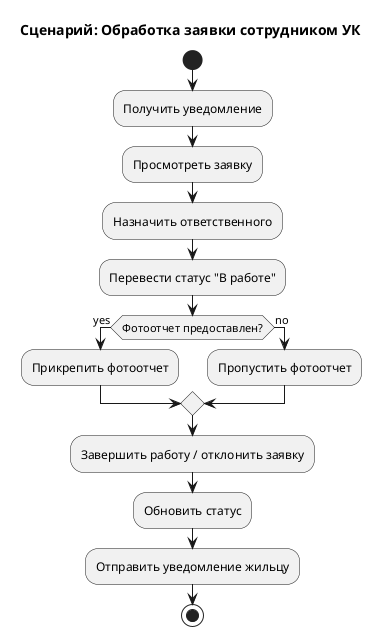 @startuml
title Сценарий: Обработка заявки сотрудником УК

|Обработка заявки сотрудником УК|
start
:Получить уведомление;
:Просмотреть заявку;
:Назначить ответственного;
:Перевести статус "В работе";

if (Фотоотчет предоставлен?) then (yes)
  :Прикрепить фотоотчет;
else (no)
  :Пропустить фотоотчет;
endif

:Завершить работу / отклонить заявку;
:Обновить статус;
:Отправить уведомление жильцу;
stop

@enduml
